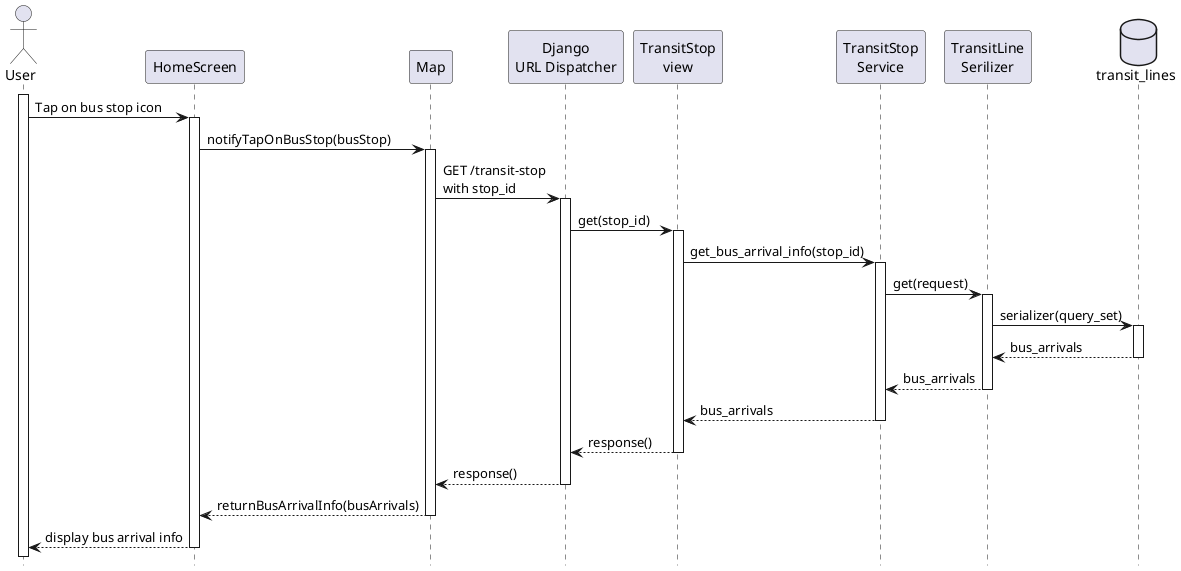 @startuml bus_arrivals

hide footbox

actor User
participant HomeScreen as UI
participant Map
participant "Django\nURL Dispatcher" as API
participant "TransitStop\nview" as view
participant "TransitStop\nService" as service
participant "TransitLine\nSerilizer" as serializer
database "transit_lines" as table

activate User
User -> UI: Tap on bus stop icon
activate UI
UI -> Map: notifyTapOnBusStop(busStop)
activate Map
Map -> API: GET /transit-stop \nwith stop_id
activate API

' API Call
API -> view: get(stop_id)
activate view
view -> service: get_bus_arrival_info(stop_id)
activate service
service -> serializer: get(request)
activate serializer
serializer -> table: serializer(query_set)
activate table

table --> serializer: bus_arrivals
deactivate table
serializer --> service: bus_arrivals
deactivate serializer
service --> view: bus_arrivals
deactivate service
view --> API: response()
deactivate view
API --> Map: response()
deactivate API

' Display bus arrival info
Map --> UI: returnBusArrivalInfo(busArrivals)
deactivate Map
UI --> User: display bus arrival info
deactivate UI

@enduml
